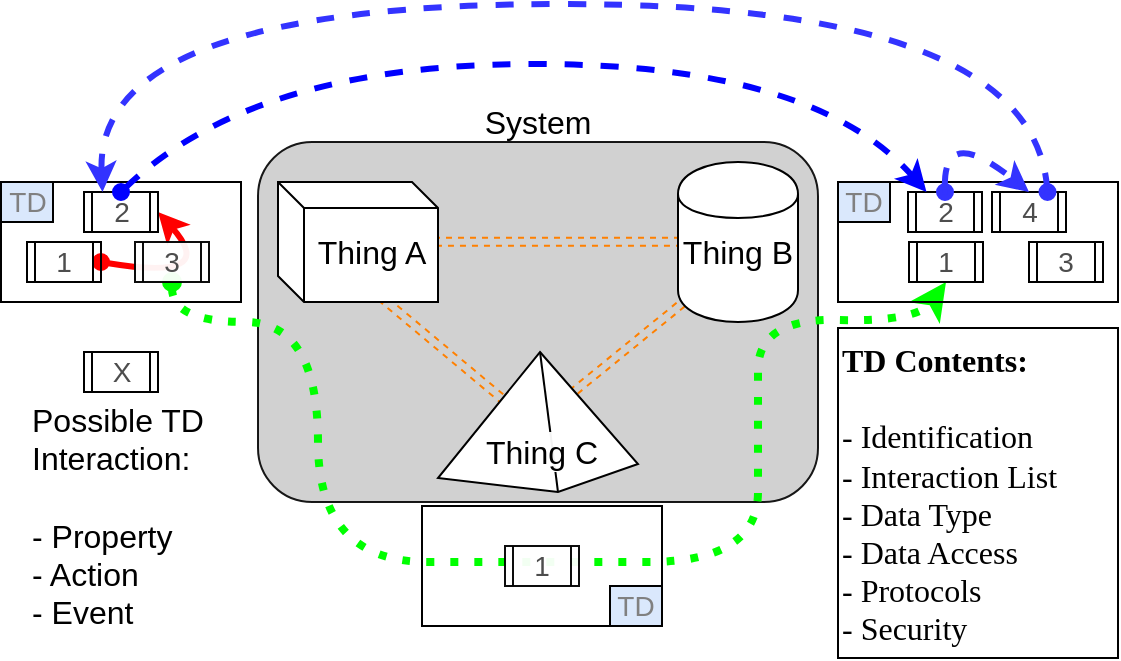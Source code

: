 <mxfile version="10.9.5" type="device"><diagram id="fff8287a-3aae-7ce4-7255-13b6f128ee0f" name="Page-1"><mxGraphModel dx="313" dy="574" grid="1" gridSize="10" guides="1" tooltips="1" connect="1" arrows="1" fold="1" page="0" pageScale="1" pageWidth="565" pageHeight="380" background="#ffffff" math="0" shadow="0"><root><mxCell id="0"/><mxCell id="1" parent="0"/><mxCell id="8" value="" style="rounded=1;whiteSpace=wrap;html=1;shadow=0;strokeColor=#000000;strokeWidth=1;fillColor=#CCCCCC;fontSize=14;fontColor=#3333FF;align=center;opacity=90;" parent="1" vertex="1"><mxGeometry x="132" y="119" width="280" height="180" as="geometry"/></mxCell><mxCell id="10" value="" style="endArrow=none;dashed=1;html=1;strokeColor=#FF8000;fontSize=14;fontColor=#3333FF;entryX=0.5;entryY=0.8;shape=link;entryPerimeter=0;exitX=0.5;exitY=0;" parent="1" source="27" target="2" edge="1"><mxGeometry width="50" height="50" relative="1" as="geometry"><mxPoint x="254" y="245" as="sourcePoint"/><mxPoint x="199.922" y="201.019" as="targetPoint"/></mxGeometry></mxCell><mxCell id="14" value="" style="endArrow=none;dashed=1;html=1;strokeColor=#FF8000;fontSize=14;fontColor=#000000;entryX=0.5;entryY=0.6;entryPerimeter=0;shape=link;exitX=0.379;exitY=-0.027;exitPerimeter=0;" parent="1" source="27" target="3" edge="1"><mxGeometry width="50" height="50" relative="1" as="geometry"><mxPoint x="292" y="244" as="sourcePoint"/><mxPoint x="342" y="204" as="targetPoint"/></mxGeometry></mxCell><mxCell id="9" value="" style="endArrow=none;dashed=1;html=1;strokeColor=#FF8000;fontSize=14;fontColor=#3333FF;entryX=0.833;entryY=0.499;exitX=0.375;exitY=0.499;shape=link;exitPerimeter=0;entryPerimeter=0;" parent="1" source="2" target="3" edge="1"><mxGeometry width="50" height="50" relative="1" as="geometry"><mxPoint x="223.922" y="168.922" as="sourcePoint"/><mxPoint x="343.922" y="168.922" as="targetPoint"/></mxGeometry></mxCell><mxCell id="17" value="" style="rounded=0;whiteSpace=wrap;html=1;shadow=0;strokeColor=#000000;strokeWidth=1;fillColor=none;fontSize=14;fontColor=#000000;align=center;" parent="1" vertex="1"><mxGeometry x="3.5" y="139" width="120" height="60" as="geometry"/></mxCell><mxCell id="39" value="" style="curved=1;endArrow=classic;html=1;strokeColor=#FF0000;fontSize=14;fontColor=#000000;entryX=1;entryY=0.5;exitX=1;exitY=0.5;endFill=1;strokeWidth=3;startArrow=oval;startFill=1;" parent="1" source="19" target="20" edge="1"><mxGeometry width="50" height="50" relative="1" as="geometry"><mxPoint x="-8.5" y="254" as="sourcePoint"/><mxPoint x="41.5" y="204" as="targetPoint"/><Array as="points"><mxPoint x="113.5" y="189"/></Array></mxGeometry></mxCell><mxCell id="42" value="" style="curved=1;endArrow=classic;html=1;strokeColor=#00FF00;fontSize=14;fontColor=#000000;entryX=0.5;entryY=1;exitX=0.5;exitY=1;dashed=1;dashPattern=1 2;strokeWidth=4;startArrow=oval;startFill=1;" parent="1" source="21" target="35" edge="1"><mxGeometry width="50" height="50" relative="1" as="geometry"><mxPoint x="74.714" y="189.143" as="sourcePoint"/><mxPoint x="497.571" y="189.143" as="targetPoint"/><Array as="points"><mxPoint x="89" y="209"/><mxPoint x="162" y="209"/><mxPoint x="162" y="329"/><mxPoint x="272" y="329"/><mxPoint x="382" y="329"/><mxPoint x="382" y="259"/><mxPoint x="382" y="207"/><mxPoint x="462" y="209"/></Array></mxGeometry></mxCell><mxCell id="2" value="" style="shape=cube;whiteSpace=wrap;html=1;boundedLbl=1;shadow=0;strokeColor=#000000;strokeWidth=1;fillColor=#ffffff;fontSize=16;fontColor=#3333FF;align=center;size=13;" parent="1" vertex="1"><mxGeometry x="142" y="139" width="80" height="60" as="geometry"/></mxCell><mxCell id="3" value="&lt;span style=&quot;color: rgb(0 , 0 , 0) ; font-family: &amp;#34;helvetica&amp;#34; , &amp;#34;arial&amp;#34; , sans-serif ; font-size: 0px&quot;&gt;%3CmxGraphModel%3E%3Croot%3E%3CmxCell%20id%3D%220%22%2F%3E%3CmxCell%20id%3D%221%22%20parent%3D%220%22%2F%3E%3CmxCell%20id%3D%222%22%20value%3D%22Thing%20C%22%20style%3D%22text%3Bhtml%3D1%3BstrokeColor%3Dnone%3BfillColor%3D%23ffffff%3Balign%3Dcenter%3BverticalAlign%3Dmiddle%3BwhiteSpace%3Dwrap%3Brounded%3D1%3Bshadow%3D0%3BfontSize%3D16%3BfontColor%3D%23000000%3Bopacity%3D95%3B%22%20vertex%3D%221%22%20parent%3D%221%22%3E%3CmxGeometry%20x%3D%22240%22%20y%3D%22264%22%20width%3D%2268%22%20height%3D%2220%22%20as%3D%22geometry%22%2F%3E%3C%2FmxCell%3E%3C%2Froot%3E%3C%2FmxGraphModel%3E&lt;/span&gt;&lt;span style=&quot;color: rgb(0 , 0 , 0) ; font-family: &amp;#34;helvetica&amp;#34; , &amp;#34;arial&amp;#34; , sans-serif ; font-size: 0px ; white-space: nowrap&quot;&gt;%3CmxGraphModel%3E%3Croot%3E%3CmxCell%20id%3D%220%22%2F%3E%3CmxCell%20id%3D%221%22%20parent%3D%220%22%2F%3E%3CmxCell%20id%3D%222%22%20value%3D%22Thing%20C%22%20style%3D%22text%3Bhtml%3D1%3BstrokeColor%3Dnone%3BfillColor%3D%23ffffff%3Balign%3Dcenter%3BverticalAlign%3Dmiddle%3BwhiteSpace%3Dwrap%3Brounded%3D1%3Bshadow%3D0%3BfontSize%3D16%3BfontColor%3D%23000000%3Bopacity%3D95%3B%22%20vertex%3D%221%22%20parent%3D%221%22%3E%3CmxGeometry%20x%3D%22240%22%20y%3D%22264%22%20width%3D%2268%22%20height%3D%2220%22%20as%3D%22geometry%22%2F%3E%3C%2FmxCell%3E%3C%2Froot%3E%3C%2FmxGraphModel%3E&lt;/span&gt;" style="shape=cylinder;whiteSpace=wrap;html=1;boundedLbl=1;shadow=0;strokeColor=#000000;strokeWidth=1;fillColor=#ffffff;fontSize=16;fontColor=#3333FF;align=center;" parent="1" vertex="1"><mxGeometry x="342" y="129" width="60" height="80" as="geometry"/></mxCell><mxCell id="5" value="" style="verticalLabelPosition=bottom;verticalAlign=top;html=1;shape=mxgraph.basic.pyramid;dx1=0.51;dx2=0.6;dy1=0.9;dy2=0.8;shadow=0;strokeColor=#000000;strokeWidth=1;fillColor=#ffffff;fontSize=14;fontColor=#3333FF;align=center;" parent="1" vertex="1"><mxGeometry x="222" y="224" width="100" height="70" as="geometry"/></mxCell><mxCell id="16" value="TD" style="text;html=1;strokeColor=#000000;fillColor=#dae8fc;align=center;verticalAlign=middle;whiteSpace=wrap;rounded=0;shadow=0;fontSize=14;fontColor=#808080;" parent="1" vertex="1"><mxGeometry x="3.5" y="139" width="26" height="20" as="geometry"/></mxCell><mxCell id="19" value="1" style="shape=process;whiteSpace=wrap;html=1;shadow=0;strokeColor=#000000;strokeWidth=1;fillColor=none;fontSize=14;fontColor=#4D4D4D;align=center;" parent="1" vertex="1"><mxGeometry x="16.5" y="169" width="37" height="20" as="geometry"/></mxCell><mxCell id="20" value="2" style="shape=process;whiteSpace=wrap;html=1;shadow=0;strokeColor=#000000;strokeWidth=1;fillColor=none;fontSize=14;fontColor=#4D4D4D;align=center;" parent="1" vertex="1"><mxGeometry x="45" y="144" width="37" height="20" as="geometry"/></mxCell><mxCell id="21" value="3" style="shape=process;whiteSpace=wrap;html=1;shadow=0;strokeColor=#000000;strokeWidth=1;fillColor=#ffffff;fontSize=14;fontColor=#4D4D4D;align=center;opacity=95;" parent="1" vertex="1"><mxGeometry x="70.5" y="169" width="37" height="20" as="geometry"/></mxCell><mxCell id="24" value="X" style="shape=process;whiteSpace=wrap;html=1;shadow=0;strokeColor=#000000;strokeWidth=1;fillColor=none;fontSize=14;fontColor=#4D4D4D;align=center;" parent="1" vertex="1"><mxGeometry x="45" y="224" width="37" height="20" as="geometry"/></mxCell><mxCell id="26" value="&lt;font style=&quot;font-size: 16px;&quot;&gt;&lt;span style=&quot;font-size: 16px;&quot;&gt;Possible TD Interaction:&lt;/span&gt;&lt;br style=&quot;font-size: 16px;&quot;&gt;&lt;font style=&quot;font-size: 16px;&quot; color=&quot;#ffffff&quot;&gt;asda&lt;/font&gt;&lt;br style=&quot;font-size: 16px;&quot;&gt;&lt;span style=&quot;font-size: 16px;&quot;&gt;- Property&lt;/span&gt;&lt;br style=&quot;font-size: 16px;&quot;&gt;&lt;span style=&quot;font-size: 16px;&quot;&gt;- Action&lt;/span&gt;&lt;br style=&quot;font-size: 16px;&quot;&gt;&lt;span style=&quot;font-size: 16px;&quot;&gt;- Event&lt;/span&gt;&lt;/font&gt;&lt;br style=&quot;font-size: 16px;&quot;&gt;" style="text;html=1;strokeColor=none;fillColor=none;align=left;verticalAlign=middle;whiteSpace=wrap;rounded=0;shadow=0;fontSize=16;fontColor=#000000;" parent="1" vertex="1"><mxGeometry x="16.5" y="251" width="120" height="110" as="geometry"/></mxCell><mxCell id="27" value="Thing C" style="text;html=1;strokeColor=none;fillColor=#ffffff;align=center;verticalAlign=middle;whiteSpace=wrap;rounded=1;shadow=0;fontSize=16;fontColor=#000000;opacity=95;" parent="1" vertex="1"><mxGeometry x="240" y="264" width="68" height="20" as="geometry"/></mxCell><mxCell id="28" value="" style="rounded=0;whiteSpace=wrap;html=1;shadow=0;strokeColor=#000000;strokeWidth=1;fillColor=none;fontSize=14;fontColor=#000000;align=center;" parent="1" vertex="1"><mxGeometry x="214" y="301" width="120" height="60" as="geometry"/></mxCell><mxCell id="29" value="TD" style="text;html=1;strokeColor=#000000;fillColor=#dae8fc;align=center;verticalAlign=middle;whiteSpace=wrap;rounded=0;shadow=0;fontSize=14;fontColor=#808080;" parent="1" vertex="1"><mxGeometry x="308" y="341" width="26" height="20" as="geometry"/></mxCell><mxCell id="30" value="1" style="shape=process;whiteSpace=wrap;html=1;shadow=0;strokeColor=#000000;strokeWidth=1;fillColor=#ffffff;fontSize=14;fontColor=#4D4D4D;align=center;opacity=95;" parent="1" vertex="1"><mxGeometry x="255.5" y="321" width="37" height="20" as="geometry"/></mxCell><mxCell id="33" value="" style="rounded=0;whiteSpace=wrap;html=1;shadow=0;strokeColor=#000000;strokeWidth=1;fillColor=none;fontSize=14;fontColor=#000000;align=center;" parent="1" vertex="1"><mxGeometry x="422" y="139" width="140" height="60" as="geometry"/></mxCell><mxCell id="34" value="TD" style="text;html=1;strokeColor=#000000;fillColor=#dae8fc;align=center;verticalAlign=middle;whiteSpace=wrap;rounded=0;shadow=0;fontSize=14;fontColor=#808080;" parent="1" vertex="1"><mxGeometry x="422" y="139" width="26" height="20" as="geometry"/></mxCell><mxCell id="35" value="1" style="shape=process;whiteSpace=wrap;html=1;shadow=0;strokeColor=#000000;strokeWidth=1;fillColor=none;fontSize=14;fontColor=#4D4D4D;align=center;" parent="1" vertex="1"><mxGeometry x="457.5" y="169" width="37" height="20" as="geometry"/></mxCell><mxCell id="37" value="3" style="shape=process;whiteSpace=wrap;html=1;shadow=0;strokeColor=#000000;strokeWidth=1;fillColor=none;fontSize=14;fontColor=#4D4D4D;align=center;" parent="1" vertex="1"><mxGeometry x="517.5" y="169" width="37" height="20" as="geometry"/></mxCell><mxCell id="36" value="2" style="shape=process;whiteSpace=wrap;html=1;shadow=0;strokeColor=#000000;strokeWidth=1;fillColor=#ffffff;fontSize=14;fontColor=#4D4D4D;align=center;" parent="1" vertex="1"><mxGeometry x="457" y="144" width="37" height="20" as="geometry"/></mxCell><mxCell id="38" value="4" style="shape=process;whiteSpace=wrap;html=1;shadow=0;strokeColor=#000000;strokeWidth=1;fillColor=#ffffff;fontSize=14;fontColor=#4D4D4D;align=center;" parent="1" vertex="1"><mxGeometry x="499" y="144" width="37" height="20" as="geometry"/></mxCell><mxCell id="45" value="" style="curved=1;endArrow=classic;html=1;strokeColor=#0000FF;fontSize=14;fontColor=#000000;exitX=0.5;exitY=0;entryX=0.25;entryY=0;dashed=1;strokeWidth=3;startArrow=oval;startFill=1;" parent="1" source="20" target="36" edge="1"><mxGeometry width="50" height="50" relative="1" as="geometry"><mxPoint x="52" y="119" as="sourcePoint"/><mxPoint x="102" y="69" as="targetPoint"/><Array as="points"><mxPoint x="130" y="80"/><mxPoint x="410" y="80"/></Array></mxGeometry></mxCell><mxCell id="46" value="" style="curved=1;endArrow=classic;html=1;strokeColor=#3333FF;fontSize=14;fontColor=#000000;exitX=0.5;exitY=0;entryX=0.5;entryY=0;dashed=1;strokeWidth=3;startArrow=oval;startFill=1;" parent="1" source="36" target="38" edge="1"><mxGeometry width="50" height="50" relative="1" as="geometry"><mxPoint x="492" y="99" as="sourcePoint"/><mxPoint x="542" y="49" as="targetPoint"/><Array as="points"><mxPoint x="475" y="110"/></Array></mxGeometry></mxCell><mxCell id="47" value="" style="curved=1;endArrow=oval;html=1;strokeColor=#3333FF;fontSize=14;fontColor=#000000;exitX=0.25;exitY=0;startArrow=classic;startFill=1;endFill=1;dashed=1;strokeWidth=3;entryX=0.75;entryY=0;" parent="1" source="20" target="38" edge="1"><mxGeometry width="50" height="50" relative="1" as="geometry"><mxPoint x="112" y="59" as="sourcePoint"/><mxPoint x="518" y="144" as="targetPoint"/><Array as="points"><mxPoint x="50" y="50"/><mxPoint x="518" y="50"/></Array></mxGeometry></mxCell><mxCell id="62" value="&lt;span style=&quot;font-size: 16px&quot;&gt;&lt;font face=&quot;Times New Roman&quot; style=&quot;font-size: 16px&quot;&gt;&lt;b&gt;TD Contents:&lt;br&gt;&lt;/b&gt;&lt;font color=&quot;#ffffff&quot; style=&quot;font-size: 16px&quot;&gt;asd&lt;/font&gt;&lt;br&gt;- Identification&lt;br&gt;- Interaction List&lt;br&gt;- Data Type&lt;br&gt;- Data Access&lt;br&gt;- Protocols&lt;br&gt;- Security&amp;nbsp;&lt;/font&gt;&lt;br&gt;&lt;/span&gt;" style="text;html=1;strokeColor=#000000;fillColor=none;align=left;verticalAlign=top;whiteSpace=wrap;rounded=0;shadow=0;glass=0;fontSize=14;fontColor=#000000;" parent="1" vertex="1"><mxGeometry x="422" y="212" width="140" height="165" as="geometry"/></mxCell><mxCell id="63" value="System" style="text;html=1;strokeColor=none;fillColor=none;align=center;verticalAlign=middle;whiteSpace=wrap;rounded=0;dashed=1;fontSize=16;" parent="1" vertex="1"><mxGeometry x="232" y="99" width="80" height="20" as="geometry"/></mxCell><mxCell id="XReujzDHZf-QpACyn7RP-63" value="Thing A" style="text;html=1;strokeColor=none;fillColor=none;align=center;verticalAlign=middle;whiteSpace=wrap;rounded=1;shadow=0;fontSize=16;fontColor=#000000;opacity=95;labelPosition=center;verticalLabelPosition=middle;" vertex="1" parent="1"><mxGeometry x="160" y="164" width="58" height="20" as="geometry"/></mxCell><mxCell id="XReujzDHZf-QpACyn7RP-64" value="Thing B" style="text;html=1;strokeColor=none;fillColor=none;align=center;verticalAlign=middle;whiteSpace=wrap;rounded=1;shadow=0;fontSize=16;fontColor=#000000;opacity=95;labelPosition=center;verticalLabelPosition=middle;" vertex="1" parent="1"><mxGeometry x="342.833" y="164" width="58" height="20" as="geometry"/></mxCell></root></mxGraphModel></diagram></mxfile>